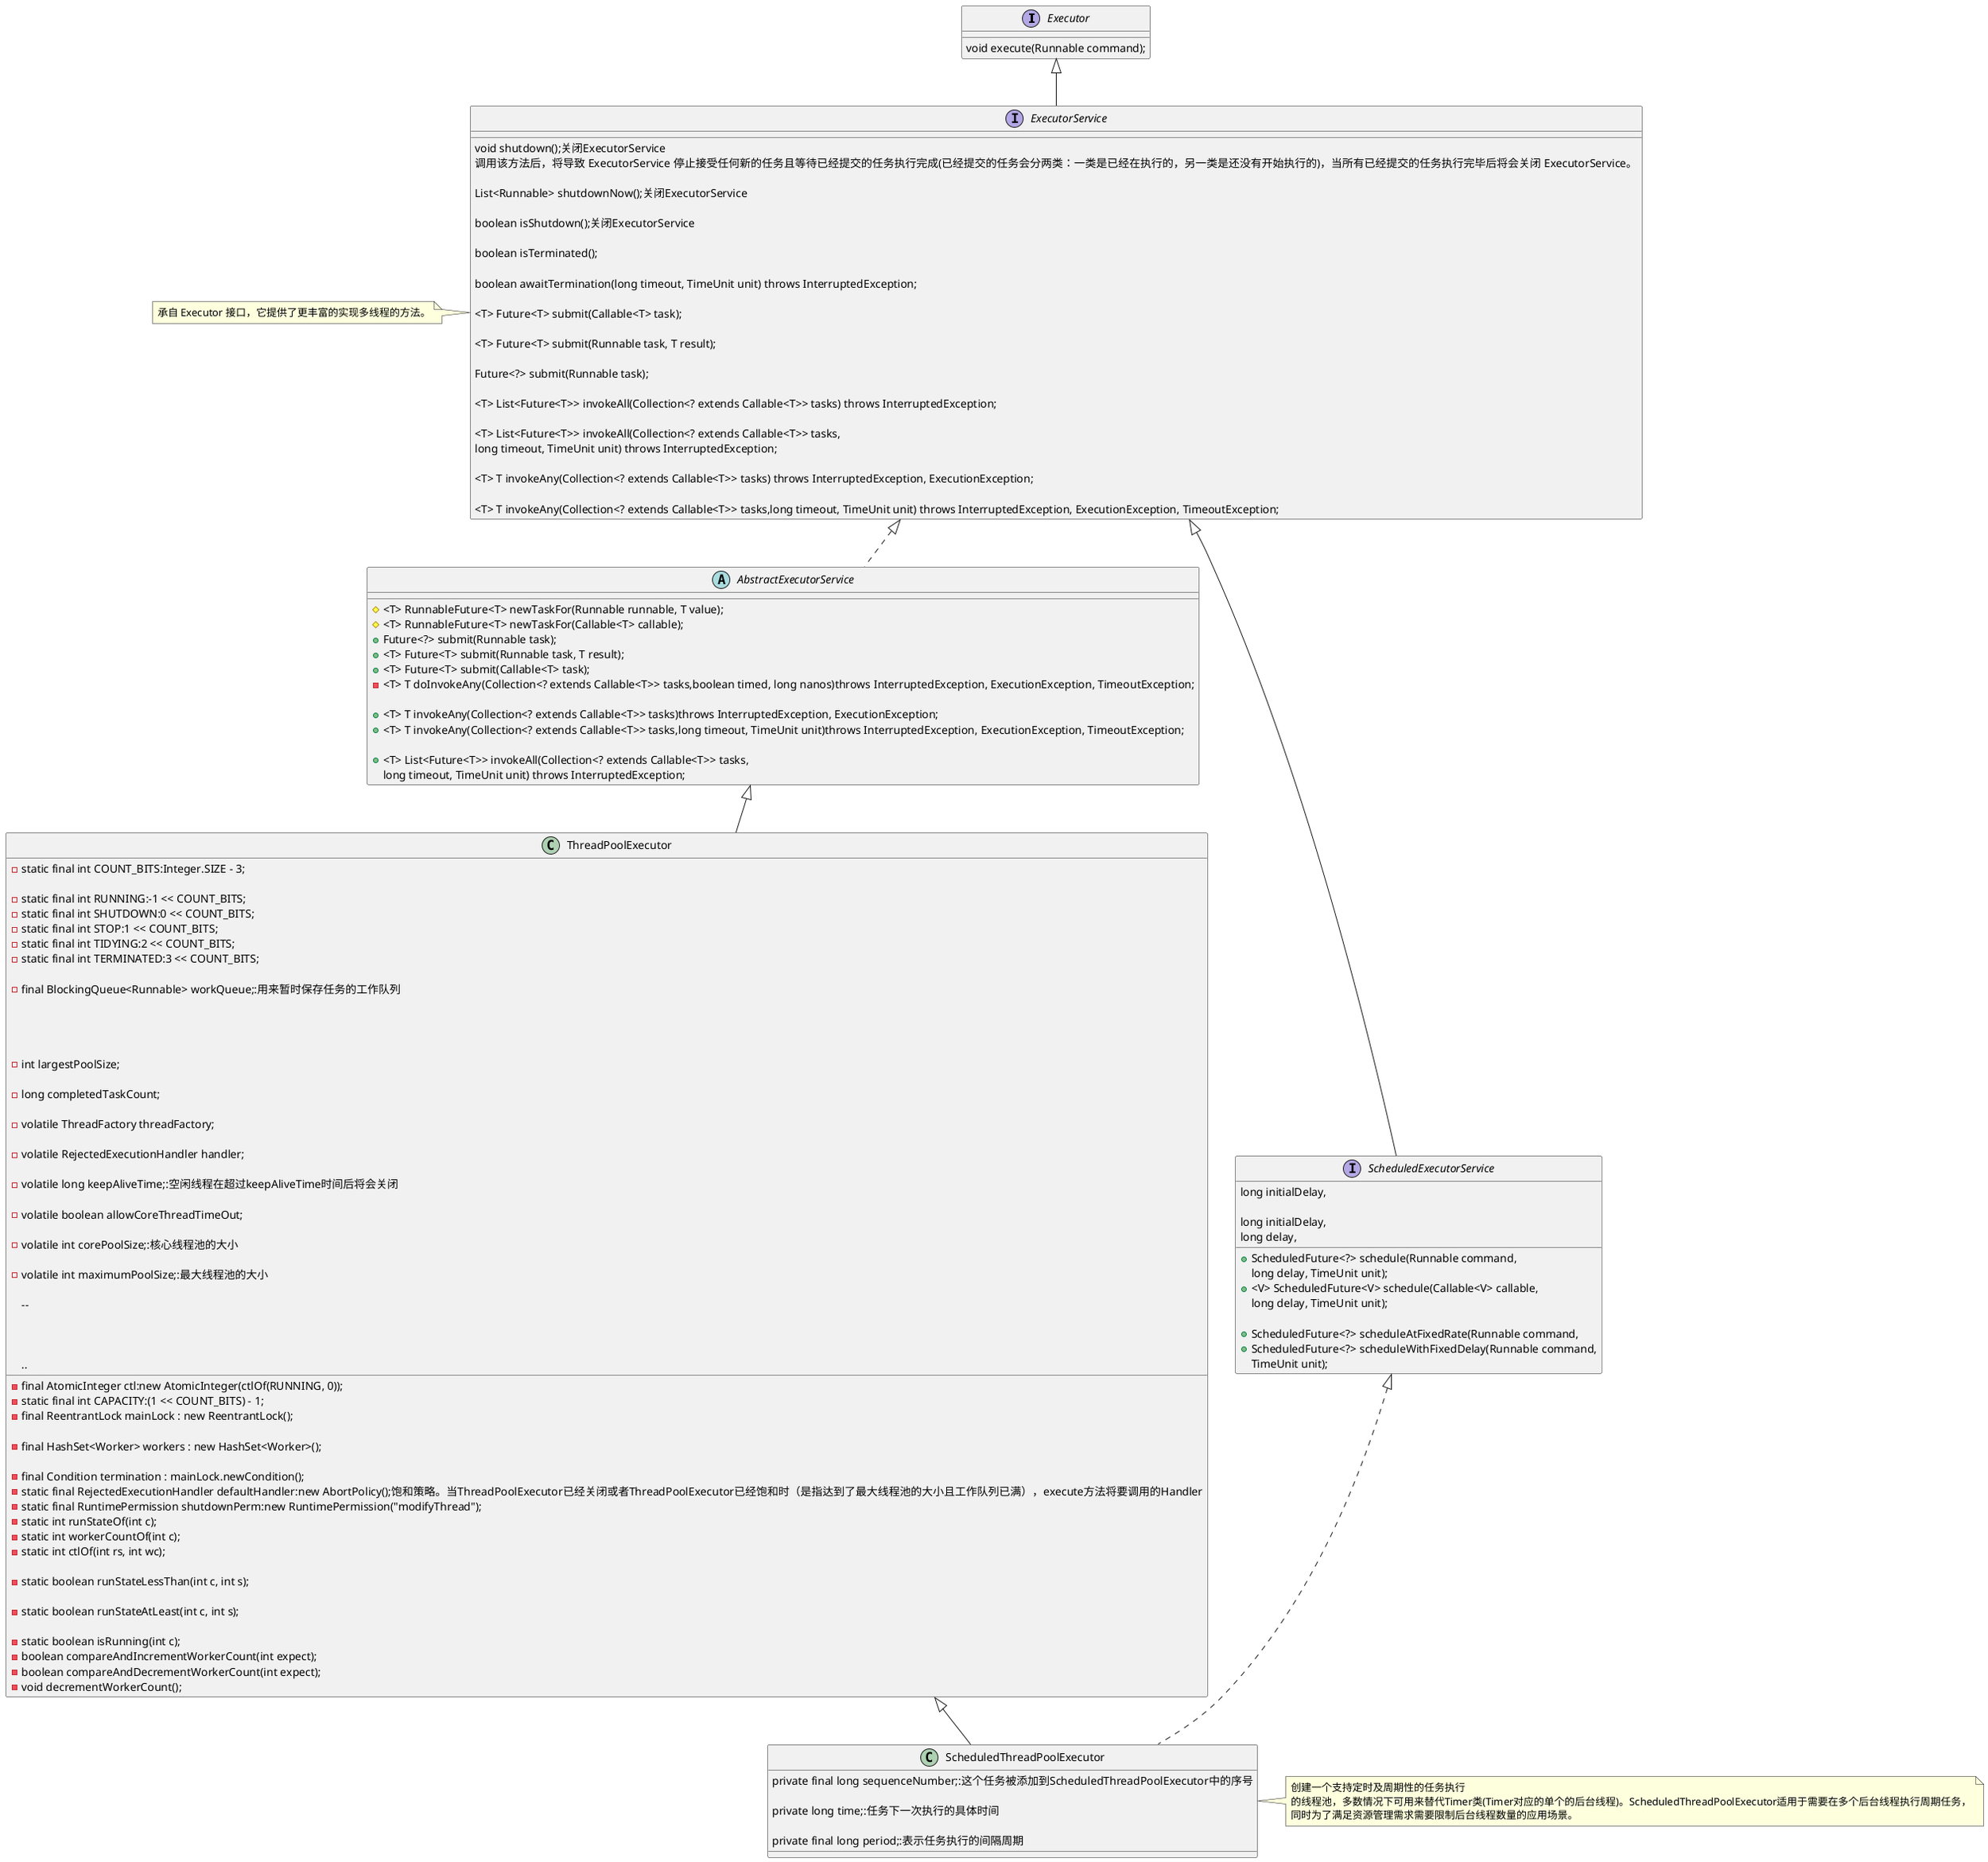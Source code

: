 @startuml

interface Executor {

    void execute(Runnable command);
}

interface ExecutorService extends Executor {

    void shutdown();关闭ExecutorService\n调用该方法后，将导致 ExecutorService 停止接受任何新的任务且等待已经提交的任务执行完成(已经提交的任务会分两类：一类是已经在执行的，另一类是还没有开始执行的)，当所有已经提交的任务执行完毕后将会关闭 ExecutorService。

    List<Runnable> shutdownNow();关闭ExecutorService

    boolean isShutdown();关闭ExecutorService

    boolean isTerminated();

    boolean awaitTermination(long timeout, TimeUnit unit) throws InterruptedException;

    <T> Future<T> submit(Callable<T> task);

    <T> Future<T> submit(Runnable task, T result);

    Future<?> submit(Runnable task);

    <T> List<Future<T>> invokeAll(Collection<? extends Callable<T>> tasks) throws InterruptedException;

    <T> List<Future<T>> invokeAll(Collection<? extends Callable<T>> tasks,
                                  long timeout, TimeUnit unit) throws InterruptedException;

    <T> T invokeAny(Collection<? extends Callable<T>> tasks) throws InterruptedException, ExecutionException;

    <T> T invokeAny(Collection<? extends Callable<T>> tasks,long timeout, TimeUnit unit) throws InterruptedException, ExecutionException, TimeoutException;
}

note left of ExecutorService:承自 Executor 接口，它提供了更丰富的实现多线程的方法。

abstract class AbstractExecutorService implements ExecutorService {

    # <T> RunnableFuture<T> newTaskFor(Runnable runnable, T value);
    # <T> RunnableFuture<T> newTaskFor(Callable<T> callable);
    + Future<?> submit(Runnable task);
    + <T> Future<T> submit(Runnable task, T result);
    + <T> Future<T> submit(Callable<T> task);
    - <T> T doInvokeAny(Collection<? extends Callable<T>> tasks,boolean timed, long nanos)throws InterruptedException, ExecutionException, TimeoutException;

    + <T> T invokeAny(Collection<? extends Callable<T>> tasks)throws InterruptedException, ExecutionException;
    + <T> T invokeAny(Collection<? extends Callable<T>> tasks,long timeout, TimeUnit unit)throws InterruptedException, ExecutionException, TimeoutException;

    + <T> List<Future<T>> invokeAll(Collection<? extends Callable<T>> tasks,
                                         long timeout, TimeUnit unit) throws InterruptedException;

}

class ThreadPoolExecutor extends AbstractExecutorService {

    - final AtomicInteger ctl:new AtomicInteger(ctlOf(RUNNING, 0));
    - static final int COUNT_BITS:Integer.SIZE - 3;
    - static final int CAPACITY:(1 << COUNT_BITS) - 1;

    - static final int RUNNING:-1 << COUNT_BITS;
    - static final int SHUTDOWN:0 << COUNT_BITS;
    - static final int STOP:1 << COUNT_BITS;
    - static final int TIDYING:2 << COUNT_BITS;
    - static final int TERMINATED:3 << COUNT_BITS;

    - final BlockingQueue<Runnable> workQueue;:用来暂时保存任务的工作队列

    - final ReentrantLock mainLock : new ReentrantLock();

    - final HashSet<Worker> workers : new HashSet<Worker>();

    - final Condition termination : mainLock.newCondition();

    - int largestPoolSize;

    - long completedTaskCount;

    - volatile ThreadFactory threadFactory;

    - volatile RejectedExecutionHandler handler;

    - volatile long keepAliveTime;:空闲线程在超过keepAliveTime时间后将会关闭

    - volatile boolean allowCoreThreadTimeOut;

    - volatile int corePoolSize;:核心线程池的大小

    - volatile int maximumPoolSize;:最大线程池的大小

    - static final RejectedExecutionHandler defaultHandler:new AbortPolicy();饱和策略。当ThreadPoolExecutor已经关闭或者ThreadPoolExecutor已经饱和时（是指达到了最大线程池的大小且工作队列已满），execute方法将要调用的Handler
    - static final RuntimePermission shutdownPerm:new RuntimePermission("modifyThread");
    --
        - static int runStateOf(int c);
            - static int workerCountOf(int c);
            - static int ctlOf(int rs, int wc);

            - static boolean runStateLessThan(int c, int s);

            - static boolean runStateAtLeast(int c, int s);

            - static boolean isRunning(int c);
            - boolean compareAndIncrementWorkerCount(int expect);
            - boolean compareAndDecrementWorkerCount(int expect);
            - void decrementWorkerCount();
            ..
            
     }
     
interface ScheduledExecutorService extends ExecutorService {
     

         + ScheduledFuture<?> schedule(Runnable command,
                                            long delay, TimeUnit unit);
     

         + <V> ScheduledFuture<V> schedule(Callable<V> callable,
                                                long delay, TimeUnit unit);

         + ScheduledFuture<?> scheduleAtFixedRate(Runnable command,
                                                       long initialDelay,

         + ScheduledFuture<?> scheduleWithFixedDelay(Runnable command,
                                                          long initialDelay,
                                                          long delay,
                                                          TimeUnit unit);
     
     }
     
     class ScheduledThreadPoolExecutor extends ThreadPoolExecutor implements ScheduledExecutorService {
                     private final long sequenceNumber;:这个任务被添加到ScheduledThreadPoolExecutor中的序号

                     private long time;:任务下一次执行的具体时间

                     private final long period;:表示任务执行的间隔周期



             }

note right of ScheduledThreadPoolExecutor:创建一个支持定时及周期性的任务执行\n的线程池，多数情况下可用来替代Timer类(Timer对应的单个的后台线程)。ScheduledThreadPoolExecutor适用于需要在多个后台线程执行周期任务，\n同时为了满足资源管理需求需要限制后台线程数量的应用场景。
@enduml